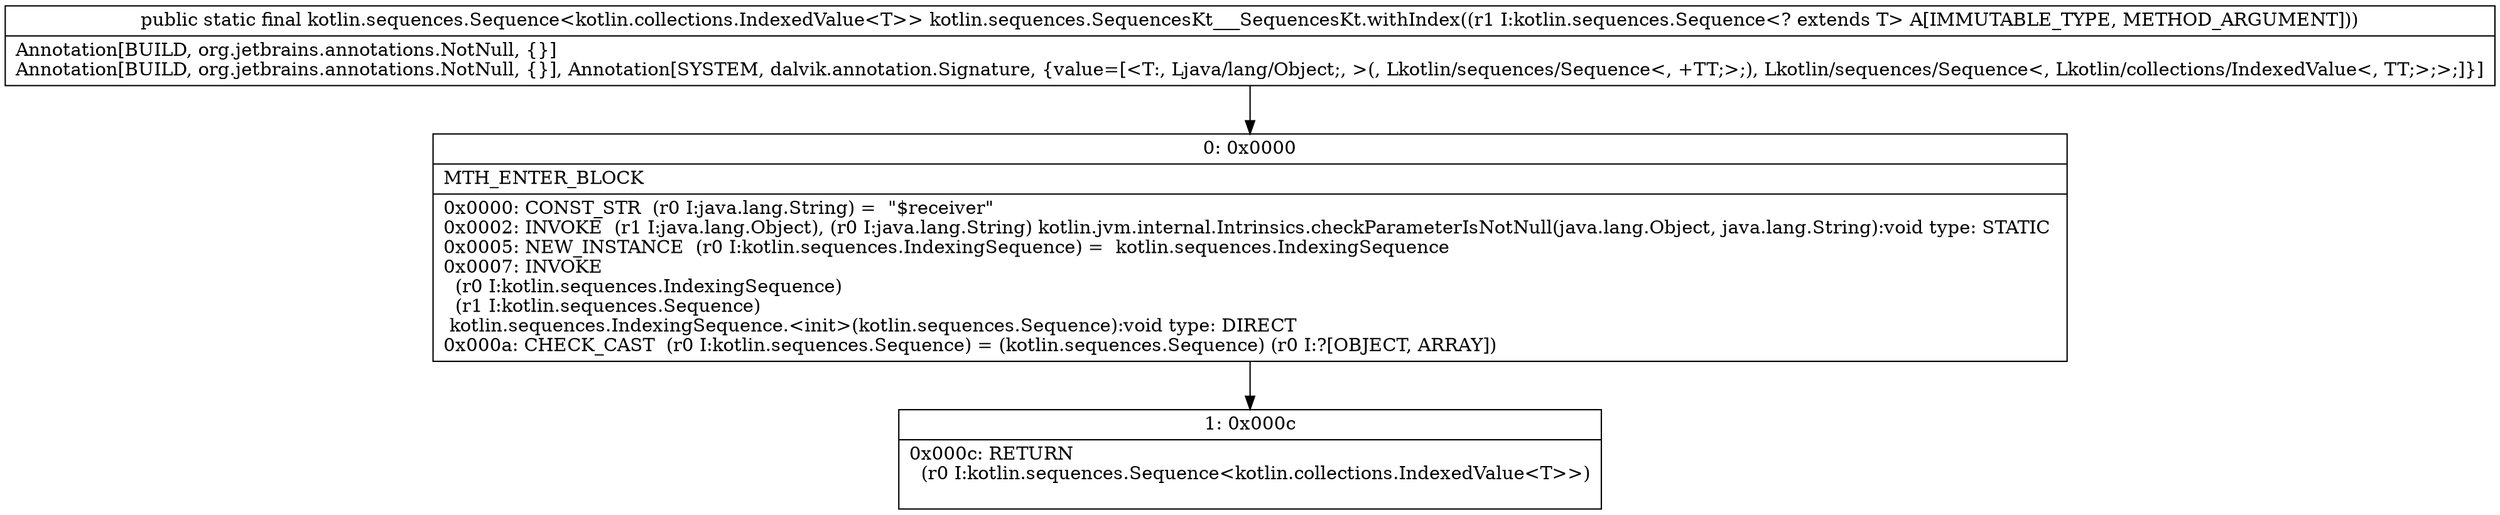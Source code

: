 digraph "CFG forkotlin.sequences.SequencesKt___SequencesKt.withIndex(Lkotlin\/sequences\/Sequence;)Lkotlin\/sequences\/Sequence;" {
Node_0 [shape=record,label="{0\:\ 0x0000|MTH_ENTER_BLOCK\l|0x0000: CONST_STR  (r0 I:java.lang.String) =  \"$receiver\" \l0x0002: INVOKE  (r1 I:java.lang.Object), (r0 I:java.lang.String) kotlin.jvm.internal.Intrinsics.checkParameterIsNotNull(java.lang.Object, java.lang.String):void type: STATIC \l0x0005: NEW_INSTANCE  (r0 I:kotlin.sequences.IndexingSequence) =  kotlin.sequences.IndexingSequence \l0x0007: INVOKE  \l  (r0 I:kotlin.sequences.IndexingSequence)\l  (r1 I:kotlin.sequences.Sequence)\l kotlin.sequences.IndexingSequence.\<init\>(kotlin.sequences.Sequence):void type: DIRECT \l0x000a: CHECK_CAST  (r0 I:kotlin.sequences.Sequence) = (kotlin.sequences.Sequence) (r0 I:?[OBJECT, ARRAY]) \l}"];
Node_1 [shape=record,label="{1\:\ 0x000c|0x000c: RETURN  \l  (r0 I:kotlin.sequences.Sequence\<kotlin.collections.IndexedValue\<T\>\>)\l \l}"];
MethodNode[shape=record,label="{public static final kotlin.sequences.Sequence\<kotlin.collections.IndexedValue\<T\>\> kotlin.sequences.SequencesKt___SequencesKt.withIndex((r1 I:kotlin.sequences.Sequence\<? extends T\> A[IMMUTABLE_TYPE, METHOD_ARGUMENT]))  | Annotation[BUILD, org.jetbrains.annotations.NotNull, \{\}]\lAnnotation[BUILD, org.jetbrains.annotations.NotNull, \{\}], Annotation[SYSTEM, dalvik.annotation.Signature, \{value=[\<T:, Ljava\/lang\/Object;, \>(, Lkotlin\/sequences\/Sequence\<, +TT;\>;), Lkotlin\/sequences\/Sequence\<, Lkotlin\/collections\/IndexedValue\<, TT;\>;\>;]\}]\l}"];
MethodNode -> Node_0;
Node_0 -> Node_1;
}

